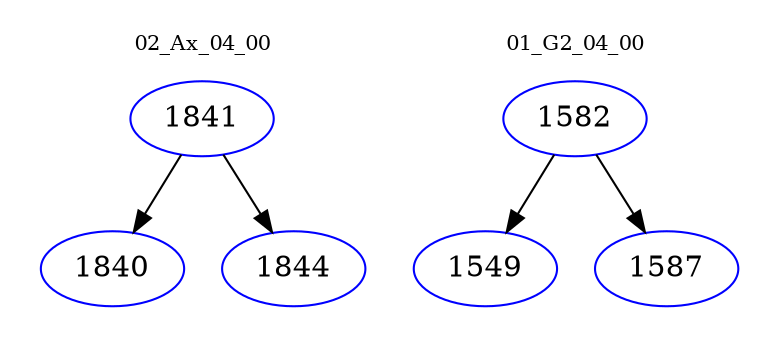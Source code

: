 digraph{
subgraph cluster_0 {
color = white
label = "02_Ax_04_00";
fontsize=10;
T0_1841 [label="1841", color="blue"]
T0_1841 -> T0_1840 [color="black"]
T0_1840 [label="1840", color="blue"]
T0_1841 -> T0_1844 [color="black"]
T0_1844 [label="1844", color="blue"]
}
subgraph cluster_1 {
color = white
label = "01_G2_04_00";
fontsize=10;
T1_1582 [label="1582", color="blue"]
T1_1582 -> T1_1549 [color="black"]
T1_1549 [label="1549", color="blue"]
T1_1582 -> T1_1587 [color="black"]
T1_1587 [label="1587", color="blue"]
}
}
